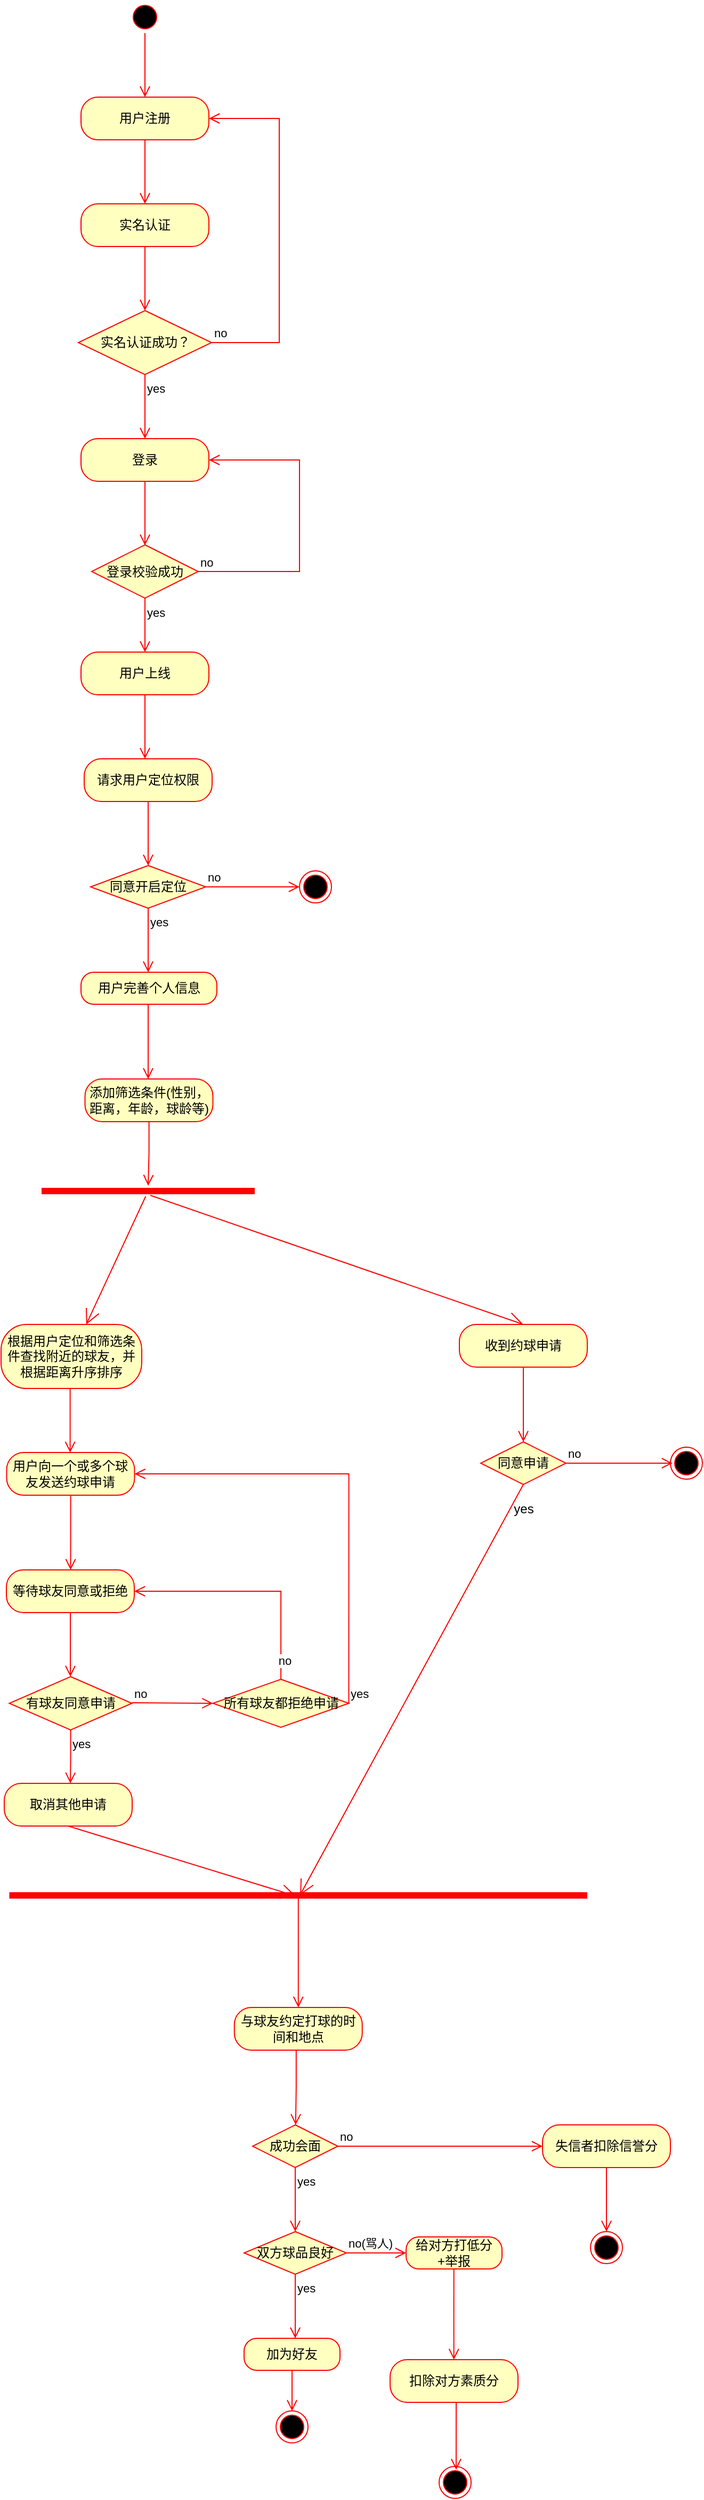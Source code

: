 <mxfile version="24.2.0" type="github">
  <diagram name="第 1 页" id="NtcVsVLaRbumFOKemuv2">
    <mxGraphModel dx="2954" dy="1251" grid="1" gridSize="10" guides="1" tooltips="1" connect="1" arrows="1" fold="1" page="1" pageScale="1" pageWidth="827" pageHeight="1169" math="0" shadow="0">
      <root>
        <mxCell id="0" />
        <mxCell id="1" parent="0" />
        <mxCell id="y2YLIuxYfXUynwP3sAxS-4" value="" style="ellipse;html=1;shape=startState;fillColor=#000000;strokeColor=#ff0000;" vertex="1" parent="1">
          <mxGeometry x="150" y="50" width="30" height="30" as="geometry" />
        </mxCell>
        <mxCell id="y2YLIuxYfXUynwP3sAxS-5" value="" style="edgeStyle=orthogonalEdgeStyle;html=1;verticalAlign=bottom;endArrow=open;endSize=8;strokeColor=#ff0000;rounded=0;" edge="1" source="y2YLIuxYfXUynwP3sAxS-4" parent="1">
          <mxGeometry relative="1" as="geometry">
            <mxPoint x="165" y="140" as="targetPoint" />
          </mxGeometry>
        </mxCell>
        <mxCell id="y2YLIuxYfXUynwP3sAxS-7" value="用户注册" style="rounded=1;whiteSpace=wrap;html=1;arcSize=40;fontColor=#000000;fillColor=#ffffc0;strokeColor=#ff0000;" vertex="1" parent="1">
          <mxGeometry x="105" y="140" width="120" height="40" as="geometry" />
        </mxCell>
        <mxCell id="y2YLIuxYfXUynwP3sAxS-8" value="" style="edgeStyle=orthogonalEdgeStyle;html=1;verticalAlign=bottom;endArrow=open;endSize=8;strokeColor=#ff0000;rounded=0;" edge="1" source="y2YLIuxYfXUynwP3sAxS-7" parent="1">
          <mxGeometry relative="1" as="geometry">
            <mxPoint x="165" y="240" as="targetPoint" />
          </mxGeometry>
        </mxCell>
        <mxCell id="y2YLIuxYfXUynwP3sAxS-9" value="实名认证" style="rounded=1;whiteSpace=wrap;html=1;arcSize=40;fontColor=#000000;fillColor=#ffffc0;strokeColor=#ff0000;" vertex="1" parent="1">
          <mxGeometry x="105" y="240" width="120" height="40" as="geometry" />
        </mxCell>
        <mxCell id="y2YLIuxYfXUynwP3sAxS-10" value="" style="edgeStyle=orthogonalEdgeStyle;html=1;verticalAlign=bottom;endArrow=open;endSize=8;strokeColor=#ff0000;rounded=0;" edge="1" source="y2YLIuxYfXUynwP3sAxS-9" parent="1">
          <mxGeometry relative="1" as="geometry">
            <mxPoint x="165" y="340" as="targetPoint" />
          </mxGeometry>
        </mxCell>
        <mxCell id="y2YLIuxYfXUynwP3sAxS-16" value="实名认证成功？" style="rhombus;whiteSpace=wrap;html=1;fontColor=#000000;fillColor=#ffffc0;strokeColor=#ff0000;" vertex="1" parent="1">
          <mxGeometry x="102.5" y="340" width="125" height="60" as="geometry" />
        </mxCell>
        <mxCell id="y2YLIuxYfXUynwP3sAxS-17" value="no" style="edgeStyle=orthogonalEdgeStyle;html=1;align=left;verticalAlign=bottom;endArrow=open;endSize=8;strokeColor=#ff0000;rounded=0;entryX=1;entryY=0.5;entryDx=0;entryDy=0;exitX=1;exitY=0.5;exitDx=0;exitDy=0;" edge="1" source="y2YLIuxYfXUynwP3sAxS-16" parent="1" target="y2YLIuxYfXUynwP3sAxS-7">
          <mxGeometry x="-1" relative="1" as="geometry">
            <mxPoint x="360" y="160" as="targetPoint" />
            <Array as="points">
              <mxPoint x="291" y="370" />
              <mxPoint x="291" y="160" />
            </Array>
          </mxGeometry>
        </mxCell>
        <mxCell id="y2YLIuxYfXUynwP3sAxS-18" value="yes" style="edgeStyle=orthogonalEdgeStyle;html=1;align=left;verticalAlign=top;endArrow=open;endSize=8;strokeColor=#ff0000;rounded=0;" edge="1" source="y2YLIuxYfXUynwP3sAxS-16" parent="1">
          <mxGeometry x="-1" relative="1" as="geometry">
            <mxPoint x="165" y="460" as="targetPoint" />
          </mxGeometry>
        </mxCell>
        <mxCell id="y2YLIuxYfXUynwP3sAxS-22" value="登录" style="rounded=1;whiteSpace=wrap;html=1;arcSize=40;fontColor=#000000;fillColor=#ffffc0;strokeColor=#ff0000;" vertex="1" parent="1">
          <mxGeometry x="105" y="460" width="120" height="40" as="geometry" />
        </mxCell>
        <mxCell id="y2YLIuxYfXUynwP3sAxS-23" value="" style="edgeStyle=orthogonalEdgeStyle;html=1;verticalAlign=bottom;endArrow=open;endSize=8;strokeColor=#ff0000;rounded=0;" edge="1" source="y2YLIuxYfXUynwP3sAxS-22" parent="1">
          <mxGeometry relative="1" as="geometry">
            <mxPoint x="165" y="560" as="targetPoint" />
          </mxGeometry>
        </mxCell>
        <mxCell id="y2YLIuxYfXUynwP3sAxS-26" value="登录校验成功" style="rhombus;whiteSpace=wrap;html=1;fontColor=#000000;fillColor=#ffffc0;strokeColor=#ff0000;" vertex="1" parent="1">
          <mxGeometry x="115" y="559.5" width="100" height="50" as="geometry" />
        </mxCell>
        <mxCell id="y2YLIuxYfXUynwP3sAxS-27" value="no" style="edgeStyle=orthogonalEdgeStyle;html=1;align=left;verticalAlign=bottom;endArrow=open;endSize=8;strokeColor=#ff0000;rounded=0;entryX=1;entryY=0.5;entryDx=0;entryDy=0;" edge="1" source="y2YLIuxYfXUynwP3sAxS-26" parent="1" target="y2YLIuxYfXUynwP3sAxS-22">
          <mxGeometry x="-1" relative="1" as="geometry">
            <mxPoint x="290" y="470" as="targetPoint" />
            <Array as="points">
              <mxPoint x="310" y="585" />
              <mxPoint x="310" y="480" />
            </Array>
          </mxGeometry>
        </mxCell>
        <mxCell id="y2YLIuxYfXUynwP3sAxS-28" value="yes" style="edgeStyle=orthogonalEdgeStyle;html=1;align=left;verticalAlign=top;endArrow=open;endSize=8;strokeColor=#ff0000;rounded=0;" edge="1" source="y2YLIuxYfXUynwP3sAxS-26" parent="1">
          <mxGeometry x="-1" relative="1" as="geometry">
            <mxPoint x="165" y="660" as="targetPoint" />
          </mxGeometry>
        </mxCell>
        <mxCell id="y2YLIuxYfXUynwP3sAxS-29" value="用户上线" style="rounded=1;whiteSpace=wrap;html=1;arcSize=40;fontColor=#000000;fillColor=#ffffc0;strokeColor=#ff0000;" vertex="1" parent="1">
          <mxGeometry x="105" y="660" width="120" height="40" as="geometry" />
        </mxCell>
        <mxCell id="y2YLIuxYfXUynwP3sAxS-30" value="" style="edgeStyle=orthogonalEdgeStyle;html=1;verticalAlign=bottom;endArrow=open;endSize=8;strokeColor=#ff0000;rounded=0;" edge="1" source="y2YLIuxYfXUynwP3sAxS-29" parent="1">
          <mxGeometry relative="1" as="geometry">
            <mxPoint x="165" y="760" as="targetPoint" />
          </mxGeometry>
        </mxCell>
        <mxCell id="y2YLIuxYfXUynwP3sAxS-37" value="请求用户定位权限" style="rounded=1;whiteSpace=wrap;html=1;arcSize=40;fontColor=#000000;fillColor=#ffffc0;strokeColor=#ff0000;" vertex="1" parent="1">
          <mxGeometry x="108" y="760" width="120" height="40" as="geometry" />
        </mxCell>
        <mxCell id="y2YLIuxYfXUynwP3sAxS-38" value="" style="edgeStyle=orthogonalEdgeStyle;html=1;verticalAlign=bottom;endArrow=open;endSize=8;strokeColor=#ff0000;rounded=0;" edge="1" source="y2YLIuxYfXUynwP3sAxS-37" parent="1">
          <mxGeometry relative="1" as="geometry">
            <mxPoint x="168" y="860" as="targetPoint" />
          </mxGeometry>
        </mxCell>
        <mxCell id="y2YLIuxYfXUynwP3sAxS-39" value="同意开启定位" style="rhombus;whiteSpace=wrap;html=1;fontColor=#000000;fillColor=#ffffc0;strokeColor=#ff0000;" vertex="1" parent="1">
          <mxGeometry x="114" y="860" width="108" height="40" as="geometry" />
        </mxCell>
        <mxCell id="y2YLIuxYfXUynwP3sAxS-40" value="no" style="edgeStyle=orthogonalEdgeStyle;html=1;align=left;verticalAlign=bottom;endArrow=open;endSize=8;strokeColor=#ff0000;rounded=0;" edge="1" source="y2YLIuxYfXUynwP3sAxS-39" parent="1">
          <mxGeometry x="-1" relative="1" as="geometry">
            <mxPoint x="310" y="880" as="targetPoint" />
          </mxGeometry>
        </mxCell>
        <mxCell id="y2YLIuxYfXUynwP3sAxS-41" value="yes" style="edgeStyle=orthogonalEdgeStyle;html=1;align=left;verticalAlign=top;endArrow=open;endSize=8;strokeColor=#ff0000;rounded=0;" edge="1" source="y2YLIuxYfXUynwP3sAxS-39" parent="1">
          <mxGeometry x="-1" relative="1" as="geometry">
            <mxPoint x="168" y="960" as="targetPoint" />
          </mxGeometry>
        </mxCell>
        <mxCell id="y2YLIuxYfXUynwP3sAxS-43" value="" style="ellipse;html=1;shape=endState;fillColor=#000000;strokeColor=#ff0000;" vertex="1" parent="1">
          <mxGeometry x="310" y="865" width="30" height="30" as="geometry" />
        </mxCell>
        <mxCell id="y2YLIuxYfXUynwP3sAxS-44" value="用户完善个人信息" style="rounded=1;whiteSpace=wrap;html=1;arcSize=40;fontColor=#000000;fillColor=#ffffc0;strokeColor=#ff0000;" vertex="1" parent="1">
          <mxGeometry x="105" y="960" width="127.5" height="30" as="geometry" />
        </mxCell>
        <mxCell id="y2YLIuxYfXUynwP3sAxS-45" value="" style="edgeStyle=orthogonalEdgeStyle;html=1;verticalAlign=bottom;endArrow=open;endSize=8;strokeColor=#ff0000;rounded=0;" edge="1" source="y2YLIuxYfXUynwP3sAxS-44" parent="1">
          <mxGeometry relative="1" as="geometry">
            <mxPoint x="168" y="1060" as="targetPoint" />
            <Array as="points">
              <mxPoint x="169" y="1025" />
            </Array>
          </mxGeometry>
        </mxCell>
        <mxCell id="y2YLIuxYfXUynwP3sAxS-48" value="添加筛选条件(性别，距离，年龄，球龄等)" style="rounded=1;whiteSpace=wrap;html=1;arcSize=40;fontColor=#000000;fillColor=#ffffc0;strokeColor=#ff0000;" vertex="1" parent="1">
          <mxGeometry x="108.75" y="1060" width="120" height="40" as="geometry" />
        </mxCell>
        <mxCell id="y2YLIuxYfXUynwP3sAxS-49" value="" style="edgeStyle=orthogonalEdgeStyle;html=1;verticalAlign=bottom;endArrow=open;endSize=8;strokeColor=#ff0000;rounded=0;" edge="1" source="y2YLIuxYfXUynwP3sAxS-48" parent="1">
          <mxGeometry relative="1" as="geometry">
            <mxPoint x="168" y="1160" as="targetPoint" />
          </mxGeometry>
        </mxCell>
        <mxCell id="y2YLIuxYfXUynwP3sAxS-50" value="根据用户定位和筛选条件查找附近的球友，并根据距离升序排序" style="rounded=1;whiteSpace=wrap;html=1;arcSize=40;fontColor=#000000;fillColor=#ffffc0;strokeColor=#ff0000;" vertex="1" parent="1">
          <mxGeometry x="30" y="1290" width="132" height="60" as="geometry" />
        </mxCell>
        <mxCell id="y2YLIuxYfXUynwP3sAxS-53" value="" style="edgeStyle=orthogonalEdgeStyle;html=1;verticalAlign=bottom;endArrow=open;endSize=8;strokeColor=#ff0000;rounded=0;" edge="1" parent="1">
          <mxGeometry relative="1" as="geometry">
            <mxPoint x="94.8" y="1410" as="targetPoint" />
            <mxPoint x="94.8" y="1350" as="sourcePoint" />
          </mxGeometry>
        </mxCell>
        <mxCell id="y2YLIuxYfXUynwP3sAxS-54" value="用户向一个或多个球友发送约球申请" style="rounded=1;whiteSpace=wrap;html=1;arcSize=40;fontColor=#000000;fillColor=#ffffc0;strokeColor=#ff0000;" vertex="1" parent="1">
          <mxGeometry x="35.25" y="1410" width="120" height="40" as="geometry" />
        </mxCell>
        <mxCell id="y2YLIuxYfXUynwP3sAxS-55" value="" style="edgeStyle=orthogonalEdgeStyle;html=1;verticalAlign=bottom;endArrow=open;endSize=8;strokeColor=#ff0000;rounded=0;" edge="1" source="y2YLIuxYfXUynwP3sAxS-54" parent="1">
          <mxGeometry relative="1" as="geometry">
            <mxPoint x="95.25" y="1520" as="targetPoint" />
          </mxGeometry>
        </mxCell>
        <mxCell id="y2YLIuxYfXUynwP3sAxS-56" value="" style="shape=line;html=1;strokeWidth=6;strokeColor=#ff0000;" vertex="1" parent="1">
          <mxGeometry x="68" y="1160" width="200" height="10" as="geometry" />
        </mxCell>
        <mxCell id="y2YLIuxYfXUynwP3sAxS-58" value="" style="endArrow=open;endFill=1;endSize=12;html=1;rounded=0;strokeColor=#FF0000;" edge="1" parent="1" source="y2YLIuxYfXUynwP3sAxS-56" target="y2YLIuxYfXUynwP3sAxS-50">
          <mxGeometry width="160" relative="1" as="geometry">
            <mxPoint x="310" y="1350" as="sourcePoint" />
            <mxPoint x="380" y="1420" as="targetPoint" />
          </mxGeometry>
        </mxCell>
        <mxCell id="y2YLIuxYfXUynwP3sAxS-60" value="" style="endArrow=open;endFill=1;endSize=12;html=1;rounded=0;strokeColor=#FF0000;entryX=0.5;entryY=0;entryDx=0;entryDy=0;" edge="1" parent="1" target="y2YLIuxYfXUynwP3sAxS-61">
          <mxGeometry width="160" relative="1" as="geometry">
            <mxPoint x="170" y="1169" as="sourcePoint" />
            <mxPoint x="270" y="1300" as="targetPoint" />
          </mxGeometry>
        </mxCell>
        <mxCell id="y2YLIuxYfXUynwP3sAxS-61" value="收到约球申请" style="rounded=1;whiteSpace=wrap;html=1;arcSize=40;fontColor=#000000;fillColor=#ffffc0;strokeColor=#ff0000;" vertex="1" parent="1">
          <mxGeometry x="460" y="1290" width="120" height="40" as="geometry" />
        </mxCell>
        <mxCell id="y2YLIuxYfXUynwP3sAxS-62" value="" style="edgeStyle=orthogonalEdgeStyle;html=1;verticalAlign=bottom;endArrow=open;endSize=8;strokeColor=#ff0000;rounded=0;" edge="1" source="y2YLIuxYfXUynwP3sAxS-61" parent="1">
          <mxGeometry relative="1" as="geometry">
            <mxPoint x="520" y="1400" as="targetPoint" />
          </mxGeometry>
        </mxCell>
        <mxCell id="y2YLIuxYfXUynwP3sAxS-63" value="同意申请" style="rhombus;whiteSpace=wrap;html=1;fontColor=#000000;fillColor=#ffffc0;strokeColor=#ff0000;" vertex="1" parent="1">
          <mxGeometry x="480" y="1400" width="80" height="40" as="geometry" />
        </mxCell>
        <mxCell id="y2YLIuxYfXUynwP3sAxS-64" value="no" style="edgeStyle=orthogonalEdgeStyle;html=1;align=left;verticalAlign=bottom;endArrow=open;endSize=8;strokeColor=#ff0000;rounded=0;" edge="1" source="y2YLIuxYfXUynwP3sAxS-63" parent="1">
          <mxGeometry x="-1" relative="1" as="geometry">
            <mxPoint x="660" y="1420" as="targetPoint" />
          </mxGeometry>
        </mxCell>
        <mxCell id="y2YLIuxYfXUynwP3sAxS-66" value="" style="ellipse;html=1;shape=endState;fillColor=#000000;strokeColor=#ff0000;" vertex="1" parent="1">
          <mxGeometry x="658" y="1405" width="30" height="30" as="geometry" />
        </mxCell>
        <mxCell id="y2YLIuxYfXUynwP3sAxS-67" value="等待球友同意或拒绝" style="rounded=1;whiteSpace=wrap;html=1;arcSize=40;fontColor=#000000;fillColor=#ffffc0;strokeColor=#ff0000;" vertex="1" parent="1">
          <mxGeometry x="35" y="1520" width="120" height="40" as="geometry" />
        </mxCell>
        <mxCell id="y2YLIuxYfXUynwP3sAxS-68" value="" style="edgeStyle=orthogonalEdgeStyle;html=1;verticalAlign=bottom;endArrow=open;endSize=8;strokeColor=#ff0000;rounded=0;" edge="1" source="y2YLIuxYfXUynwP3sAxS-67" parent="1">
          <mxGeometry relative="1" as="geometry">
            <mxPoint x="95" y="1620" as="targetPoint" />
          </mxGeometry>
        </mxCell>
        <mxCell id="y2YLIuxYfXUynwP3sAxS-69" value="有球友同意申请" style="rhombus;whiteSpace=wrap;html=1;fontColor=#000000;fillColor=#ffffc0;strokeColor=#ff0000;" vertex="1" parent="1">
          <mxGeometry x="37.75" y="1620" width="115" height="50" as="geometry" />
        </mxCell>
        <mxCell id="y2YLIuxYfXUynwP3sAxS-71" value="yes" style="edgeStyle=orthogonalEdgeStyle;html=1;align=left;verticalAlign=top;endArrow=open;endSize=8;strokeColor=#ff0000;rounded=0;" edge="1" source="y2YLIuxYfXUynwP3sAxS-69" parent="1">
          <mxGeometry x="-1" relative="1" as="geometry">
            <mxPoint x="95" y="1720" as="targetPoint" />
          </mxGeometry>
        </mxCell>
        <mxCell id="y2YLIuxYfXUynwP3sAxS-72" value="与球友约定打球的时间和地点" style="rounded=1;whiteSpace=wrap;html=1;arcSize=40;fontColor=#000000;fillColor=#ffffc0;strokeColor=#ff0000;" vertex="1" parent="1">
          <mxGeometry x="248.88" y="1930" width="120" height="40" as="geometry" />
        </mxCell>
        <mxCell id="y2YLIuxYfXUynwP3sAxS-73" value="" style="edgeStyle=orthogonalEdgeStyle;html=1;verticalAlign=bottom;endArrow=open;endSize=8;strokeColor=#ff0000;rounded=0;entryX=0.5;entryY=0;entryDx=0;entryDy=0;" edge="1" source="y2YLIuxYfXUynwP3sAxS-72" parent="1">
          <mxGeometry relative="1" as="geometry">
            <mxPoint x="306.38" y="2040" as="targetPoint" />
            <Array as="points">
              <mxPoint x="306.88" y="2005" />
              <mxPoint x="306.88" y="2005" />
            </Array>
          </mxGeometry>
        </mxCell>
        <mxCell id="y2YLIuxYfXUynwP3sAxS-78" value="no" style="edgeStyle=orthogonalEdgeStyle;html=1;align=left;verticalAlign=bottom;endArrow=open;endSize=8;strokeColor=#ff0000;rounded=0;entryX=0;entryY=0.5;entryDx=0;entryDy=0;" edge="1" parent="1" target="y2YLIuxYfXUynwP3sAxS-80">
          <mxGeometry x="-1" relative="1" as="geometry">
            <mxPoint x="230" y="1645" as="targetPoint" />
            <mxPoint x="152.75" y="1644.52" as="sourcePoint" />
          </mxGeometry>
        </mxCell>
        <mxCell id="y2YLIuxYfXUynwP3sAxS-80" value="所有球友都拒绝申请" style="rhombus;whiteSpace=wrap;html=1;fontColor=#000000;fillColor=#ffffc0;strokeColor=#ff0000;" vertex="1" parent="1">
          <mxGeometry x="228.75" y="1622.5" width="127.5" height="45" as="geometry" />
        </mxCell>
        <mxCell id="y2YLIuxYfXUynwP3sAxS-81" value="yes" style="edgeStyle=orthogonalEdgeStyle;html=1;align=left;verticalAlign=bottom;endArrow=open;endSize=8;strokeColor=#ff0000;rounded=0;entryX=1;entryY=0.5;entryDx=0;entryDy=0;exitX=1;exitY=0.5;exitDx=0;exitDy=0;" edge="1" source="y2YLIuxYfXUynwP3sAxS-80" parent="1" target="y2YLIuxYfXUynwP3sAxS-54">
          <mxGeometry x="-1" relative="1" as="geometry">
            <mxPoint x="270" y="1420" as="targetPoint" />
            <Array as="points">
              <mxPoint x="356" y="1430" />
            </Array>
          </mxGeometry>
        </mxCell>
        <mxCell id="y2YLIuxYfXUynwP3sAxS-82" value="" style="edgeStyle=orthogonalEdgeStyle;html=1;align=left;verticalAlign=top;endArrow=open;endSize=8;strokeColor=#ff0000;rounded=0;entryX=1;entryY=0.5;entryDx=0;entryDy=0;" edge="1" source="y2YLIuxYfXUynwP3sAxS-80" parent="1" target="y2YLIuxYfXUynwP3sAxS-67">
          <mxGeometry x="-1" relative="1" as="geometry">
            <mxPoint x="293" y="1750" as="targetPoint" />
            <Array as="points">
              <mxPoint x="293" y="1540" />
            </Array>
            <mxPoint as="offset" />
          </mxGeometry>
        </mxCell>
        <mxCell id="y2YLIuxYfXUynwP3sAxS-84" value="no" style="edgeLabel;html=1;align=center;verticalAlign=middle;resizable=0;points=[];" vertex="1" connectable="0" parent="y2YLIuxYfXUynwP3sAxS-82">
          <mxGeometry x="-0.841" y="-3" relative="1" as="geometry">
            <mxPoint as="offset" />
          </mxGeometry>
        </mxCell>
        <mxCell id="y2YLIuxYfXUynwP3sAxS-90" value="取消其他申请" style="rounded=1;whiteSpace=wrap;html=1;arcSize=40;fontColor=#000000;fillColor=#ffffc0;strokeColor=#ff0000;" vertex="1" parent="1">
          <mxGeometry x="33" y="1720" width="120" height="40" as="geometry" />
        </mxCell>
        <mxCell id="y2YLIuxYfXUynwP3sAxS-92" value="" style="shape=line;html=1;strokeWidth=6;strokeColor=#ff0000;" vertex="1" parent="1">
          <mxGeometry x="37.75" y="1820" width="542.25" height="10" as="geometry" />
        </mxCell>
        <mxCell id="y2YLIuxYfXUynwP3sAxS-93" value="" style="edgeStyle=orthogonalEdgeStyle;html=1;verticalAlign=bottom;endArrow=open;endSize=8;strokeColor=#ff0000;rounded=0;entryX=0.5;entryY=0;entryDx=0;entryDy=0;exitX=0.5;exitY=0.352;exitDx=0;exitDy=0;exitPerimeter=0;" edge="1" parent="1" source="y2YLIuxYfXUynwP3sAxS-92" target="y2YLIuxYfXUynwP3sAxS-72">
          <mxGeometry relative="1" as="geometry">
            <mxPoint x="308.4" y="1890" as="targetPoint" />
            <mxPoint x="308.4" y="1830" as="sourcePoint" />
          </mxGeometry>
        </mxCell>
        <mxCell id="y2YLIuxYfXUynwP3sAxS-96" value="成功会面" style="rhombus;whiteSpace=wrap;html=1;fontColor=#000000;fillColor=#ffffc0;strokeColor=#ff0000;" vertex="1" parent="1">
          <mxGeometry x="266" y="2040" width="80" height="40" as="geometry" />
        </mxCell>
        <mxCell id="y2YLIuxYfXUynwP3sAxS-97" value="no" style="edgeStyle=orthogonalEdgeStyle;html=1;align=left;verticalAlign=bottom;endArrow=open;endSize=8;strokeColor=#ff0000;rounded=0;entryX=0;entryY=0.5;entryDx=0;entryDy=0;" edge="1" source="y2YLIuxYfXUynwP3sAxS-96" parent="1" target="y2YLIuxYfXUynwP3sAxS-102">
          <mxGeometry x="-1" relative="1" as="geometry">
            <mxPoint x="446" y="2060" as="targetPoint" />
          </mxGeometry>
        </mxCell>
        <mxCell id="y2YLIuxYfXUynwP3sAxS-98" value="yes" style="edgeStyle=orthogonalEdgeStyle;html=1;align=left;verticalAlign=top;endArrow=open;endSize=8;strokeColor=#ff0000;rounded=0;" edge="1" source="y2YLIuxYfXUynwP3sAxS-96" parent="1">
          <mxGeometry x="-1" relative="1" as="geometry">
            <mxPoint x="306" y="2140" as="targetPoint" />
          </mxGeometry>
        </mxCell>
        <mxCell id="y2YLIuxYfXUynwP3sAxS-102" value="失信者扣除信誉分" style="rounded=1;whiteSpace=wrap;html=1;arcSize=40;fontColor=#000000;fillColor=#ffffc0;strokeColor=#ff0000;" vertex="1" parent="1">
          <mxGeometry x="538" y="2040" width="120" height="40" as="geometry" />
        </mxCell>
        <mxCell id="y2YLIuxYfXUynwP3sAxS-103" value="" style="edgeStyle=orthogonalEdgeStyle;html=1;verticalAlign=bottom;endArrow=open;endSize=8;strokeColor=#ff0000;rounded=0;" edge="1" source="y2YLIuxYfXUynwP3sAxS-102" parent="1">
          <mxGeometry relative="1" as="geometry">
            <mxPoint x="598" y="2140" as="targetPoint" />
          </mxGeometry>
        </mxCell>
        <mxCell id="y2YLIuxYfXUynwP3sAxS-104" value="" style="ellipse;html=1;shape=endState;fillColor=#000000;strokeColor=#ff0000;" vertex="1" parent="1">
          <mxGeometry x="583" y="2140" width="30" height="30" as="geometry" />
        </mxCell>
        <mxCell id="y2YLIuxYfXUynwP3sAxS-105" value="加为好友" style="rounded=1;whiteSpace=wrap;html=1;arcSize=40;fontColor=#000000;fillColor=#ffffc0;strokeColor=#ff0000;" vertex="1" parent="1">
          <mxGeometry x="258" y="2240" width="90" height="30" as="geometry" />
        </mxCell>
        <mxCell id="y2YLIuxYfXUynwP3sAxS-106" value="" style="edgeStyle=orthogonalEdgeStyle;html=1;verticalAlign=bottom;endArrow=open;endSize=8;strokeColor=#ff0000;rounded=0;entryX=0.5;entryY=0;entryDx=0;entryDy=0;" edge="1" source="y2YLIuxYfXUynwP3sAxS-105" parent="1" target="y2YLIuxYfXUynwP3sAxS-115">
          <mxGeometry relative="1" as="geometry">
            <mxPoint x="303" y="2310" as="targetPoint" />
            <Array as="points" />
          </mxGeometry>
        </mxCell>
        <mxCell id="y2YLIuxYfXUynwP3sAxS-107" value="双方球品良好" style="rhombus;whiteSpace=wrap;html=1;fontColor=#000000;fillColor=#ffffc0;strokeColor=#ff0000;" vertex="1" parent="1">
          <mxGeometry x="258" y="2140" width="96" height="40" as="geometry" />
        </mxCell>
        <mxCell id="y2YLIuxYfXUynwP3sAxS-108" value="no(骂人)" style="edgeStyle=orthogonalEdgeStyle;html=1;align=left;verticalAlign=bottom;endArrow=open;endSize=8;strokeColor=#ff0000;rounded=0;entryX=0;entryY=0.5;entryDx=0;entryDy=0;" edge="1" source="y2YLIuxYfXUynwP3sAxS-107" parent="1" target="y2YLIuxYfXUynwP3sAxS-110">
          <mxGeometry x="-1" relative="1" as="geometry">
            <mxPoint x="390" y="2160" as="targetPoint" />
            <mxPoint as="offset" />
          </mxGeometry>
        </mxCell>
        <mxCell id="y2YLIuxYfXUynwP3sAxS-109" value="yes" style="edgeStyle=orthogonalEdgeStyle;html=1;align=left;verticalAlign=top;endArrow=open;endSize=8;strokeColor=#ff0000;rounded=0;" edge="1" source="y2YLIuxYfXUynwP3sAxS-107" parent="1">
          <mxGeometry x="-1" relative="1" as="geometry">
            <mxPoint x="306" y="2240" as="targetPoint" />
          </mxGeometry>
        </mxCell>
        <mxCell id="y2YLIuxYfXUynwP3sAxS-110" value="给对方打低分+举报" style="rounded=1;whiteSpace=wrap;html=1;arcSize=40;fontColor=#000000;fillColor=#ffffc0;strokeColor=#ff0000;" vertex="1" parent="1">
          <mxGeometry x="410" y="2145" width="90" height="30" as="geometry" />
        </mxCell>
        <mxCell id="y2YLIuxYfXUynwP3sAxS-111" value="" style="edgeStyle=orthogonalEdgeStyle;html=1;verticalAlign=bottom;endArrow=open;endSize=8;strokeColor=#ff0000;rounded=0;" edge="1" parent="1">
          <mxGeometry relative="1" as="geometry">
            <mxPoint x="454.84" y="2260" as="targetPoint" />
            <mxPoint x="454.84" y="2175" as="sourcePoint" />
            <Array as="points">
              <mxPoint x="455" y="2220" />
              <mxPoint x="455" y="2220" />
            </Array>
          </mxGeometry>
        </mxCell>
        <mxCell id="y2YLIuxYfXUynwP3sAxS-112" value="扣除对方素质分" style="rounded=1;whiteSpace=wrap;html=1;arcSize=40;fontColor=#000000;fillColor=#ffffc0;strokeColor=#ff0000;" vertex="1" parent="1">
          <mxGeometry x="395" y="2260" width="120" height="40" as="geometry" />
        </mxCell>
        <mxCell id="y2YLIuxYfXUynwP3sAxS-113" value="" style="edgeStyle=orthogonalEdgeStyle;html=1;verticalAlign=bottom;endArrow=open;endSize=8;strokeColor=#ff0000;rounded=0;entryX=0.532;entryY=0.103;entryDx=0;entryDy=0;entryPerimeter=0;" edge="1" parent="1" target="y2YLIuxYfXUynwP3sAxS-114">
          <mxGeometry relative="1" as="geometry">
            <mxPoint x="456" y="2360" as="targetPoint" />
            <mxPoint x="466" y="2300" as="sourcePoint" />
            <Array as="points">
              <mxPoint x="457" y="2300" />
            </Array>
          </mxGeometry>
        </mxCell>
        <mxCell id="y2YLIuxYfXUynwP3sAxS-114" value="" style="ellipse;html=1;shape=endState;fillColor=#000000;strokeColor=#ff0000;" vertex="1" parent="1">
          <mxGeometry x="441" y="2360" width="30" height="30" as="geometry" />
        </mxCell>
        <mxCell id="y2YLIuxYfXUynwP3sAxS-115" value="" style="ellipse;html=1;shape=endState;fillColor=#000000;strokeColor=#ff0000;" vertex="1" parent="1">
          <mxGeometry x="288" y="2308" width="30" height="30" as="geometry" />
        </mxCell>
        <mxCell id="y2YLIuxYfXUynwP3sAxS-117" value="" style="endArrow=open;endFill=1;endSize=12;html=1;rounded=0;strokeColor=#FF0000;entryX=0.503;entryY=0.467;entryDx=0;entryDy=0;exitX=0.5;exitY=1;exitDx=0;exitDy=0;entryPerimeter=0;" edge="1" parent="1" source="y2YLIuxYfXUynwP3sAxS-63" target="y2YLIuxYfXUynwP3sAxS-92">
          <mxGeometry width="160" relative="1" as="geometry">
            <mxPoint x="380" y="1660" as="sourcePoint" />
            <mxPoint x="730" y="1781" as="targetPoint" />
          </mxGeometry>
        </mxCell>
        <mxCell id="y2YLIuxYfXUynwP3sAxS-118" value="" style="endArrow=open;endFill=1;endSize=12;html=1;rounded=0;strokeColor=#FF0000;exitX=0.5;exitY=1;exitDx=0;exitDy=0;entryX=0.496;entryY=0.567;entryDx=0;entryDy=0;entryPerimeter=0;" edge="1" parent="1" source="y2YLIuxYfXUynwP3sAxS-90" target="y2YLIuxYfXUynwP3sAxS-92">
          <mxGeometry width="160" relative="1" as="geometry">
            <mxPoint x="60" y="1620" as="sourcePoint" />
            <mxPoint x="310" y="1820" as="targetPoint" />
          </mxGeometry>
        </mxCell>
        <mxCell id="y2YLIuxYfXUynwP3sAxS-119" value="yes" style="text;html=1;align=center;verticalAlign=middle;resizable=0;points=[];autosize=1;strokeColor=none;fillColor=none;" vertex="1" parent="1">
          <mxGeometry x="500" y="1448" width="40" height="30" as="geometry" />
        </mxCell>
      </root>
    </mxGraphModel>
  </diagram>
</mxfile>
